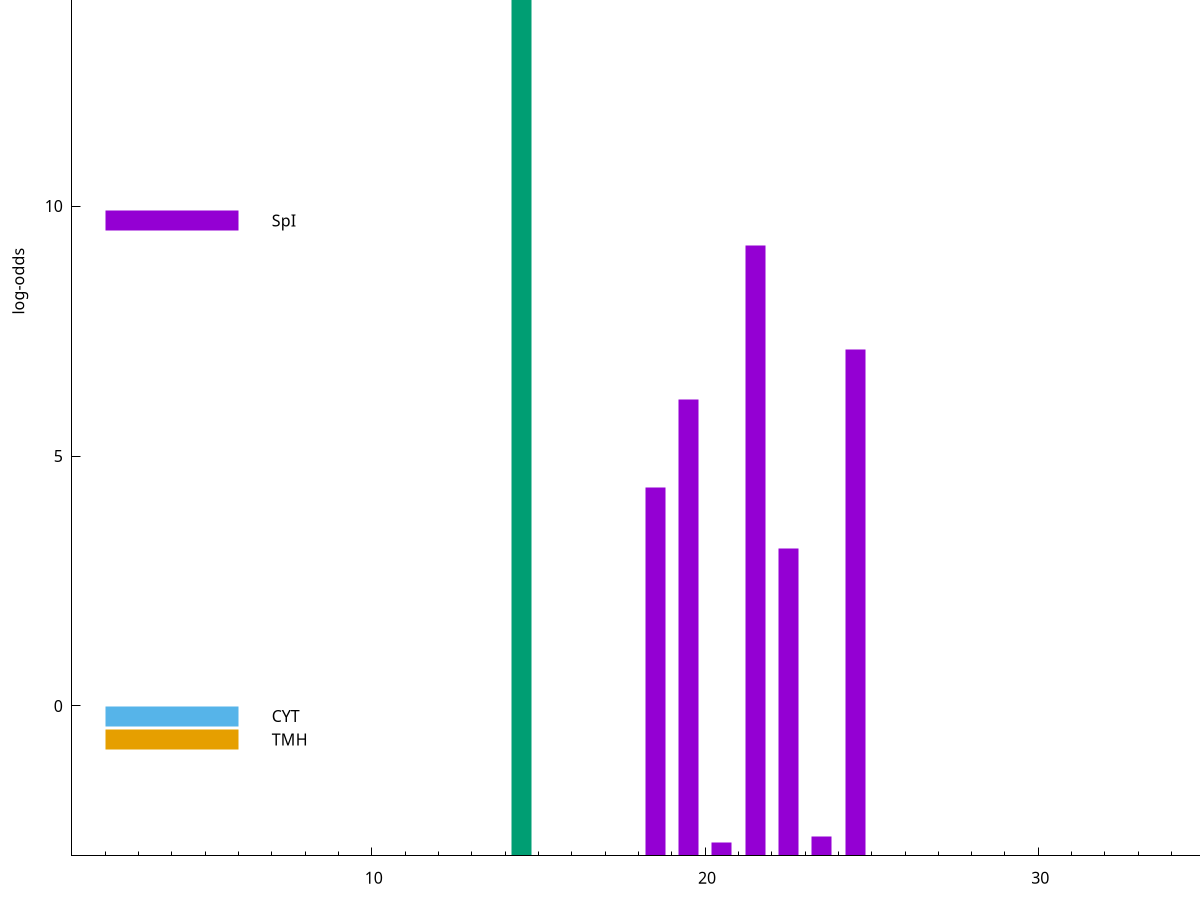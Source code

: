 set title "LipoP predictions for SRR5666441.gff"
set size 2., 1.4
set xrange [1:70] 
set mxtics 10
set yrange [-3:20]
set y2range [0:23]
set ylabel "log-odds"
set term postscript eps color solid "Helvetica" 30
set output "SRR5666441.gff3.eps"
set arrow from 2,16.4717 to 6,16.4717 nohead lt 2 lw 20
set label "SpII" at 7,16.4717
set arrow from 2,9.71112 to 6,9.71112 nohead lt 1 lw 20
set label "SpI" at 7,9.71112
set arrow from 2,-0.200913 to 6,-0.200913 nohead lt 3 lw 20
set label "CYT" at 7,-0.200913
set arrow from 2,-0.670978 to 6,-0.670978 nohead lt 4 lw 20
set label "TMH" at 7,-0.670978
set arrow from 2,16.4717 to 6,16.4717 nohead lt 2 lw 20
set label "SpII" at 7,16.4717
# NOTE: The scores below are the log-odds scores with the threshold
# NOTE: subtracted (a hack to make gnuplot make the histogram all
# NOTE: look nice).
plot "-" axes x1y2 title "" with impulses lt 2 lw 20, "-" axes x1y2 title "" with impulses lt 1 lw 20
14.500000 19.471700
e
21.500000 12.221660
24.500000 10.140770
19.500000 9.130240
18.500000 7.374830
22.500000 6.145050
23.500000 0.394510
20.500000 0.273350
e
exit
